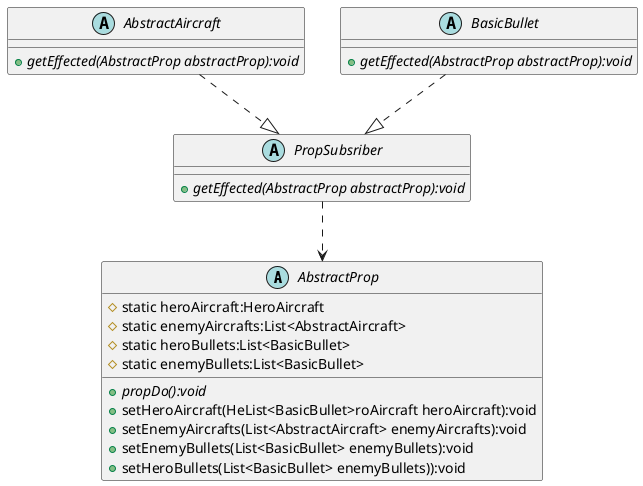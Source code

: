 @startuml



Abstract class AbstractProp{
    #static heroAircraft:HeroAircraft
    #static enemyAircrafts:List<AbstractAircraft>
    #static heroBullets:List<BasicBullet>
    #static enemyBullets:List<BasicBullet>

    +{abstract} propDo():void
    +setHeroAircraft(HeList<BasicBullet>roAircraft heroAircraft):void
    +setEnemyAircrafts(List<AbstractAircraft> enemyAircrafts):void
    +setEnemyBullets(List<BasicBullet> enemyBullets):void
    +setHeroBullets(List<BasicBullet> enemyBullets)):void
}

Abstract class PropSubsriber{
    +{abstract} getEffected(AbstractProp abstractProp):void
}

PropSubsriber..>AbstractProp

Abstract class AbstractAircraft{
    +{abstract} getEffected(AbstractProp abstractProp):void
}

Abstract class BasicBullet{
    +{abstract} getEffected(AbstractProp abstractProp):void
}

'两个接口之间的依赖关系
AbstractAircraft..|>PropSubsriber
BasicBullet..|>PropSubsriber




@enduml